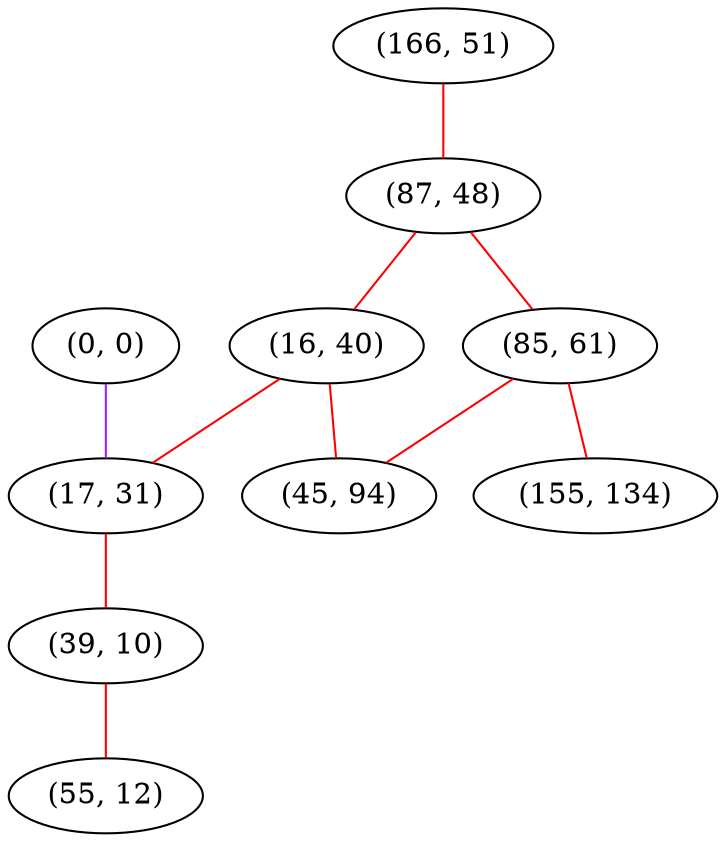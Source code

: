 graph "" {
"(166, 51)";
"(0, 0)";
"(87, 48)";
"(16, 40)";
"(85, 61)";
"(155, 134)";
"(17, 31)";
"(45, 94)";
"(39, 10)";
"(55, 12)";
"(166, 51)" -- "(87, 48)"  [color=red, key=0, weight=1];
"(0, 0)" -- "(17, 31)"  [color=purple, key=0, weight=4];
"(87, 48)" -- "(16, 40)"  [color=red, key=0, weight=1];
"(87, 48)" -- "(85, 61)"  [color=red, key=0, weight=1];
"(16, 40)" -- "(45, 94)"  [color=red, key=0, weight=1];
"(16, 40)" -- "(17, 31)"  [color=red, key=0, weight=1];
"(85, 61)" -- "(45, 94)"  [color=red, key=0, weight=1];
"(85, 61)" -- "(155, 134)"  [color=red, key=0, weight=1];
"(17, 31)" -- "(39, 10)"  [color=red, key=0, weight=1];
"(39, 10)" -- "(55, 12)"  [color=red, key=0, weight=1];
}
